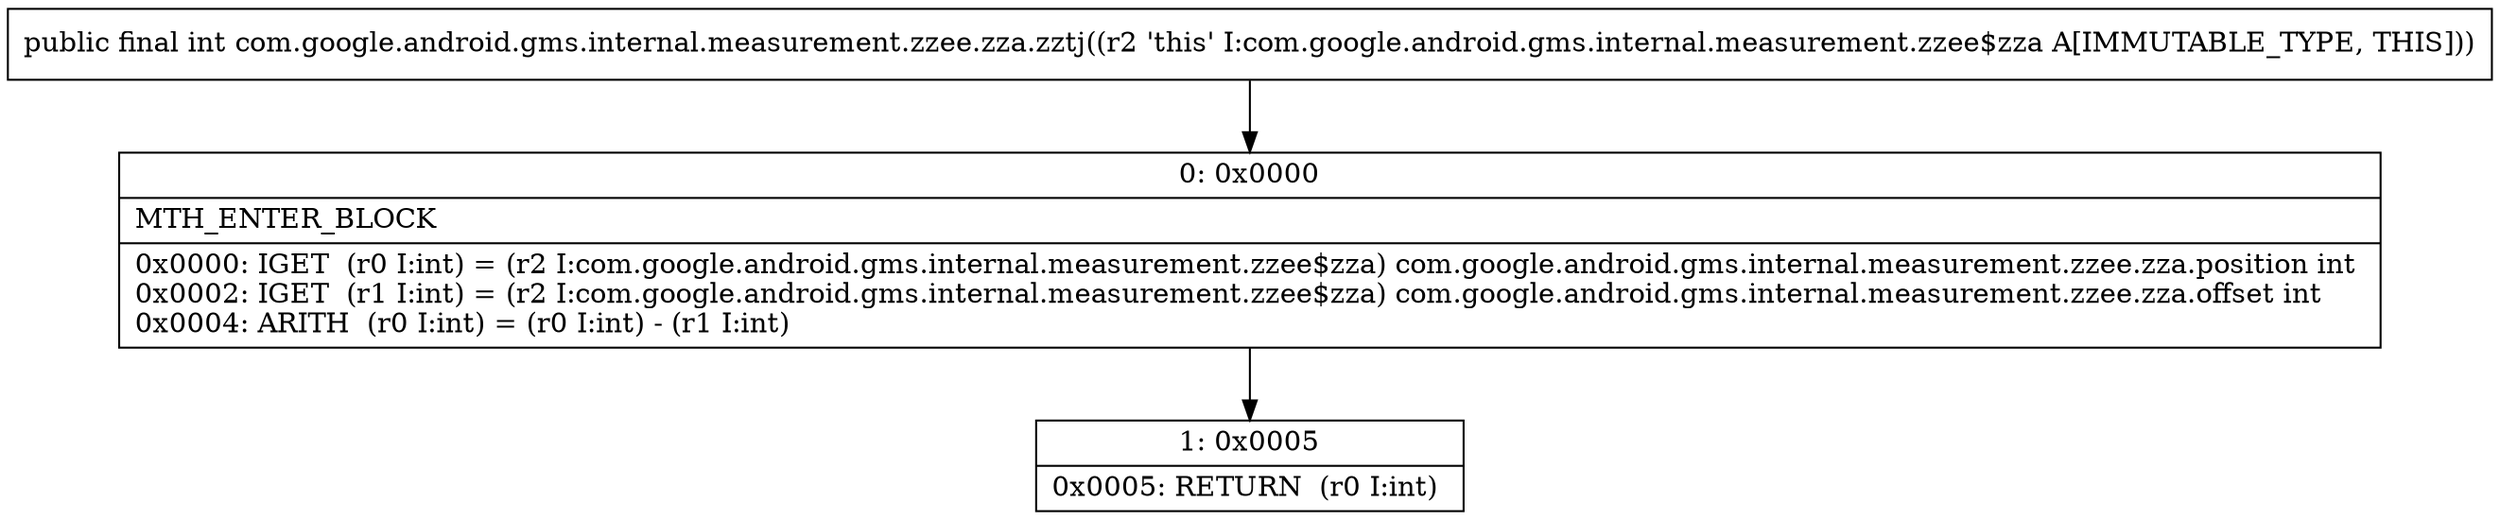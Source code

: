 digraph "CFG forcom.google.android.gms.internal.measurement.zzee.zza.zztj()I" {
Node_0 [shape=record,label="{0\:\ 0x0000|MTH_ENTER_BLOCK\l|0x0000: IGET  (r0 I:int) = (r2 I:com.google.android.gms.internal.measurement.zzee$zza) com.google.android.gms.internal.measurement.zzee.zza.position int \l0x0002: IGET  (r1 I:int) = (r2 I:com.google.android.gms.internal.measurement.zzee$zza) com.google.android.gms.internal.measurement.zzee.zza.offset int \l0x0004: ARITH  (r0 I:int) = (r0 I:int) \- (r1 I:int) \l}"];
Node_1 [shape=record,label="{1\:\ 0x0005|0x0005: RETURN  (r0 I:int) \l}"];
MethodNode[shape=record,label="{public final int com.google.android.gms.internal.measurement.zzee.zza.zztj((r2 'this' I:com.google.android.gms.internal.measurement.zzee$zza A[IMMUTABLE_TYPE, THIS])) }"];
MethodNode -> Node_0;
Node_0 -> Node_1;
}

